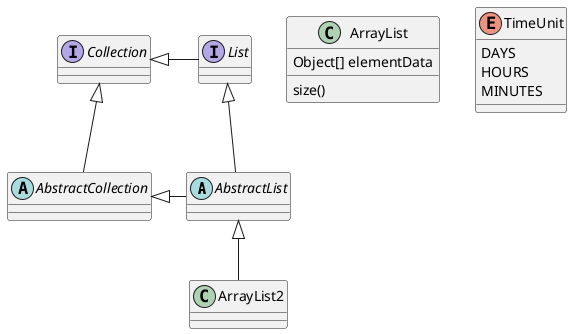 ﻿@startuml
'https://plantuml.com/class-diagram

abstract class AbstractList
abstract AbstractCollection
interface List
interface Collection

List <|-- AbstractList
Collection <|-- AbstractCollection

Collection <|- List
AbstractCollection <|- AbstractList
AbstractList <|-- ArrayList2

class ArrayList {
Object[] elementData
size()
}

enum TimeUnit {
DAYS
HOURS
MINUTES
}

@enduml